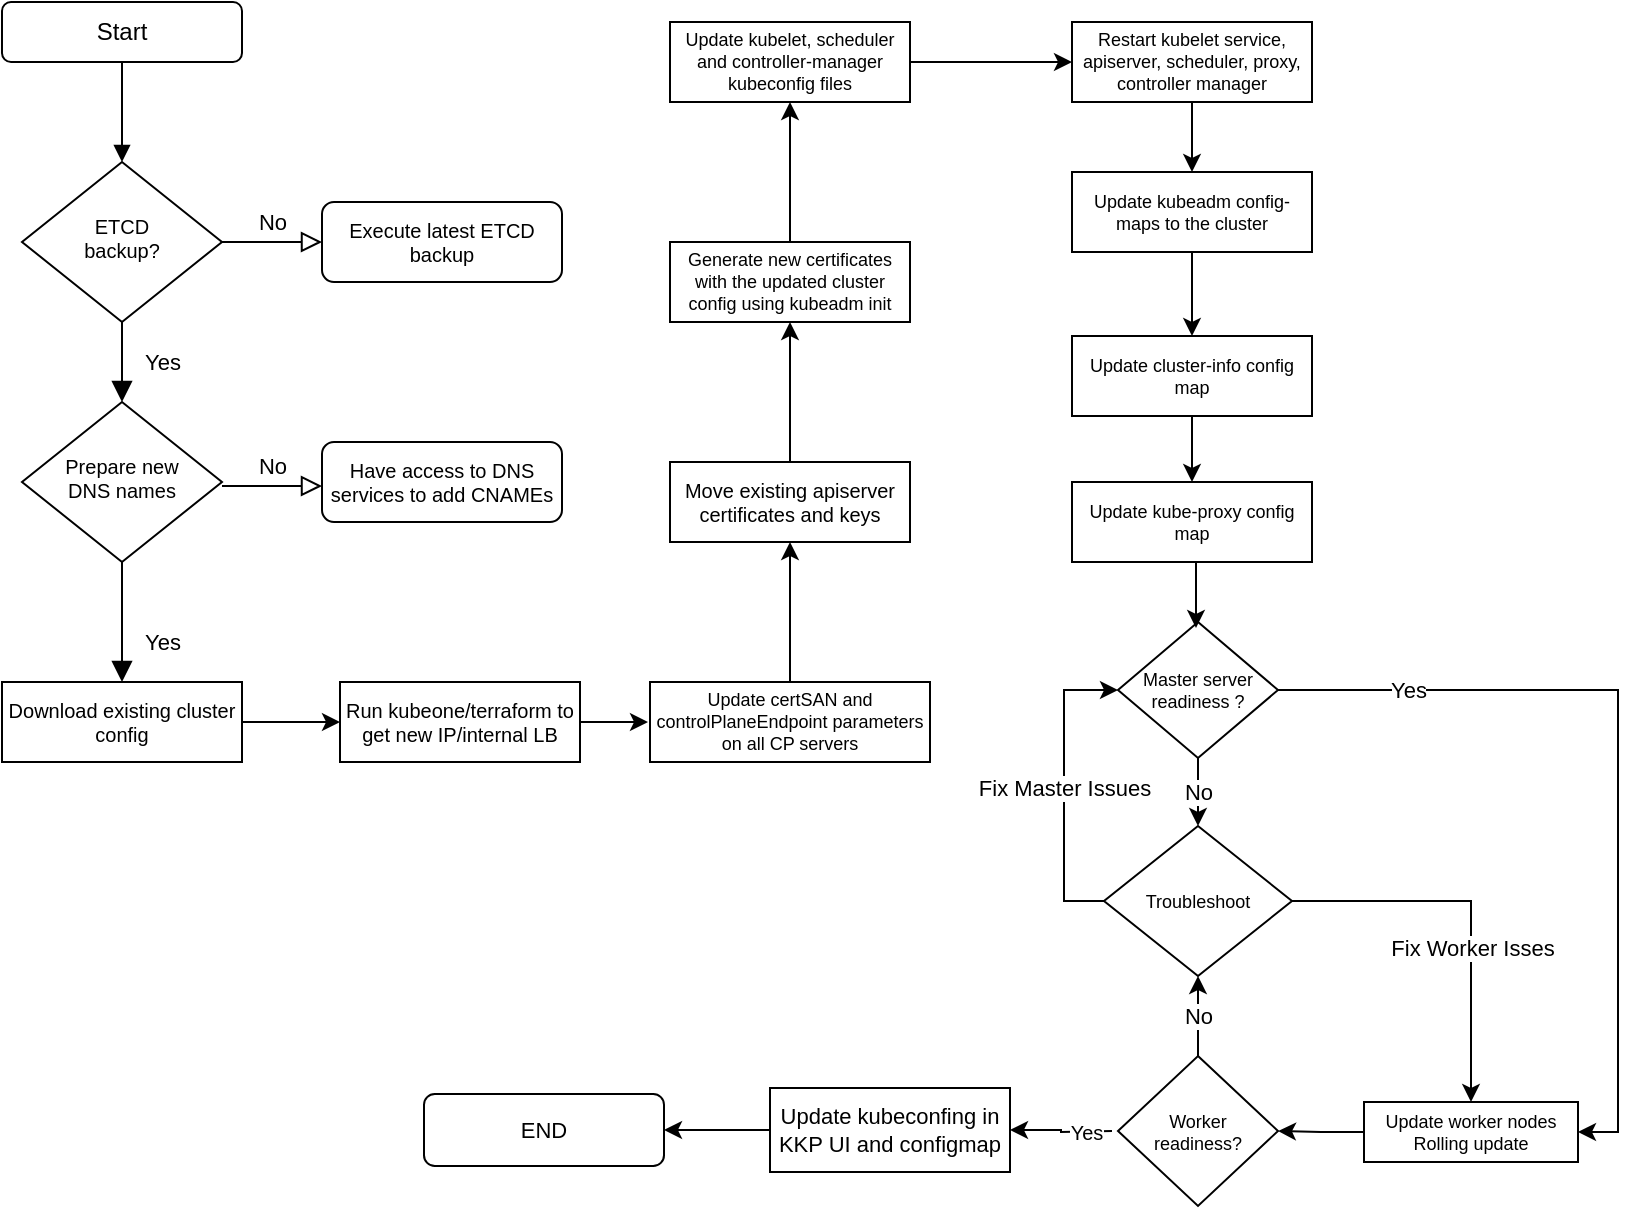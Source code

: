 <mxfile version="15.3.7" type="github">
  <diagram id="C5RBs43oDa-KdzZeNtuy" name="Page-1">
    <mxGraphModel dx="1043" dy="536" grid="1" gridSize="10" guides="1" tooltips="1" connect="1" arrows="1" fold="1" page="1" pageScale="1" pageWidth="827" pageHeight="1169" math="0" shadow="0">
      <root>
        <mxCell id="WIyWlLk6GJQsqaUBKTNV-0" />
        <mxCell id="WIyWlLk6GJQsqaUBKTNV-1" parent="WIyWlLk6GJQsqaUBKTNV-0" />
        <mxCell id="WIyWlLk6GJQsqaUBKTNV-2" value="" style="rounded=0;html=1;jettySize=auto;orthogonalLoop=1;fontSize=11;endArrow=block;endFill=1;strokeWidth=1;shadow=0;labelBackgroundColor=none;edgeStyle=orthogonalEdgeStyle;" parent="WIyWlLk6GJQsqaUBKTNV-1" source="WIyWlLk6GJQsqaUBKTNV-3" target="WIyWlLk6GJQsqaUBKTNV-6" edge="1">
          <mxGeometry relative="1" as="geometry" />
        </mxCell>
        <mxCell id="WIyWlLk6GJQsqaUBKTNV-3" value="Start" style="rounded=1;whiteSpace=wrap;html=1;fontSize=12;glass=0;strokeWidth=1;shadow=0;" parent="WIyWlLk6GJQsqaUBKTNV-1" vertex="1">
          <mxGeometry x="11" y="90" width="120" height="30" as="geometry" />
        </mxCell>
        <mxCell id="WIyWlLk6GJQsqaUBKTNV-4" value="Yes" style="rounded=0;html=1;jettySize=auto;orthogonalLoop=1;fontSize=11;endArrow=block;endFill=1;endSize=8;strokeWidth=1;shadow=0;labelBackgroundColor=none;edgeStyle=orthogonalEdgeStyle;" parent="WIyWlLk6GJQsqaUBKTNV-1" source="WIyWlLk6GJQsqaUBKTNV-6" target="WIyWlLk6GJQsqaUBKTNV-10" edge="1">
          <mxGeometry y="20" relative="1" as="geometry">
            <mxPoint as="offset" />
          </mxGeometry>
        </mxCell>
        <mxCell id="WIyWlLk6GJQsqaUBKTNV-5" value="No" style="edgeStyle=orthogonalEdgeStyle;rounded=0;html=1;jettySize=auto;orthogonalLoop=1;fontSize=11;endArrow=block;endFill=0;endSize=8;strokeWidth=1;shadow=0;labelBackgroundColor=none;" parent="WIyWlLk6GJQsqaUBKTNV-1" source="WIyWlLk6GJQsqaUBKTNV-6" target="WIyWlLk6GJQsqaUBKTNV-7" edge="1">
          <mxGeometry y="10" relative="1" as="geometry">
            <mxPoint as="offset" />
          </mxGeometry>
        </mxCell>
        <mxCell id="WIyWlLk6GJQsqaUBKTNV-6" value="ETCD&lt;br style=&quot;font-size: 10px;&quot;&gt;backup?" style="rhombus;whiteSpace=wrap;html=1;shadow=0;fontFamily=Helvetica;fontSize=10;align=center;strokeWidth=1;spacing=6;spacingTop=-4;" parent="WIyWlLk6GJQsqaUBKTNV-1" vertex="1">
          <mxGeometry x="21" y="170" width="100" height="80" as="geometry" />
        </mxCell>
        <mxCell id="WIyWlLk6GJQsqaUBKTNV-7" value="Execute latest ETCD backup" style="rounded=1;whiteSpace=wrap;html=1;fontSize=10;glass=0;strokeWidth=1;shadow=0;" parent="WIyWlLk6GJQsqaUBKTNV-1" vertex="1">
          <mxGeometry x="171" y="190" width="120" height="40" as="geometry" />
        </mxCell>
        <mxCell id="WIyWlLk6GJQsqaUBKTNV-8" value="Yes" style="rounded=0;html=1;jettySize=auto;orthogonalLoop=1;fontSize=11;endArrow=block;endFill=1;endSize=8;strokeWidth=1;shadow=0;labelBackgroundColor=none;edgeStyle=orthogonalEdgeStyle;" parent="WIyWlLk6GJQsqaUBKTNV-1" edge="1">
          <mxGeometry x="0.333" y="20" relative="1" as="geometry">
            <mxPoint as="offset" />
            <mxPoint x="71" y="370" as="sourcePoint" />
            <mxPoint x="71" y="430" as="targetPoint" />
          </mxGeometry>
        </mxCell>
        <mxCell id="WIyWlLk6GJQsqaUBKTNV-9" value="No" style="edgeStyle=orthogonalEdgeStyle;rounded=0;html=1;jettySize=auto;orthogonalLoop=1;fontSize=11;endArrow=block;endFill=0;endSize=8;strokeWidth=1;shadow=0;labelBackgroundColor=none;" parent="WIyWlLk6GJQsqaUBKTNV-1" edge="1">
          <mxGeometry y="10" relative="1" as="geometry">
            <mxPoint as="offset" />
            <mxPoint x="121.0" y="332" as="sourcePoint" />
            <mxPoint x="171.0" y="332" as="targetPoint" />
          </mxGeometry>
        </mxCell>
        <mxCell id="WIyWlLk6GJQsqaUBKTNV-10" value="Prepare new&lt;br&gt;DNS names" style="rhombus;whiteSpace=wrap;html=1;shadow=0;fontFamily=Helvetica;fontSize=10;align=center;strokeWidth=1;spacing=6;spacingTop=-4;" parent="WIyWlLk6GJQsqaUBKTNV-1" vertex="1">
          <mxGeometry x="21" y="290" width="100" height="80" as="geometry" />
        </mxCell>
        <mxCell id="WIyWlLk6GJQsqaUBKTNV-12" value="Have access to DNS services to add CNAMEs" style="rounded=1;whiteSpace=wrap;html=1;fontSize=10;glass=0;strokeWidth=1;shadow=0;" parent="WIyWlLk6GJQsqaUBKTNV-1" vertex="1">
          <mxGeometry x="171" y="310" width="120" height="40" as="geometry" />
        </mxCell>
        <mxCell id="U6LEyA8k8PqKwDKaekhr-16" value="" style="edgeStyle=orthogonalEdgeStyle;rounded=0;orthogonalLoop=1;jettySize=auto;html=1;fontSize=9;" parent="WIyWlLk6GJQsqaUBKTNV-1" source="U6LEyA8k8PqKwDKaekhr-0" target="U6LEyA8k8PqKwDKaekhr-15" edge="1">
          <mxGeometry relative="1" as="geometry" />
        </mxCell>
        <mxCell id="U6LEyA8k8PqKwDKaekhr-0" value="Download existing cluster config" style="rounded=0;whiteSpace=wrap;html=1;fontSize=10;" parent="WIyWlLk6GJQsqaUBKTNV-1" vertex="1">
          <mxGeometry x="11" y="430" width="120" height="40" as="geometry" />
        </mxCell>
        <mxCell id="U6LEyA8k8PqKwDKaekhr-10" value="" style="edgeStyle=orthogonalEdgeStyle;rounded=0;orthogonalLoop=1;jettySize=auto;html=1;fontSize=10;" parent="WIyWlLk6GJQsqaUBKTNV-1" source="U6LEyA8k8PqKwDKaekhr-7" target="U6LEyA8k8PqKwDKaekhr-9" edge="1">
          <mxGeometry relative="1" as="geometry" />
        </mxCell>
        <mxCell id="U6LEyA8k8PqKwDKaekhr-7" value="Update certSAN and controlPlaneEndpoint parameters on all CP servers" style="rounded=0;whiteSpace=wrap;html=1;fontSize=9;" parent="WIyWlLk6GJQsqaUBKTNV-1" vertex="1">
          <mxGeometry x="335" y="430" width="140" height="40" as="geometry" />
        </mxCell>
        <mxCell id="U6LEyA8k8PqKwDKaekhr-12" value="" style="edgeStyle=orthogonalEdgeStyle;rounded=0;orthogonalLoop=1;jettySize=auto;html=1;fontSize=10;" parent="WIyWlLk6GJQsqaUBKTNV-1" source="U6LEyA8k8PqKwDKaekhr-9" target="U6LEyA8k8PqKwDKaekhr-11" edge="1">
          <mxGeometry relative="1" as="geometry" />
        </mxCell>
        <mxCell id="U6LEyA8k8PqKwDKaekhr-9" value="Move existing apiserver certificates and keys" style="whiteSpace=wrap;html=1;rounded=0;fontSize=10;" parent="WIyWlLk6GJQsqaUBKTNV-1" vertex="1">
          <mxGeometry x="345" y="320" width="120" height="40" as="geometry" />
        </mxCell>
        <mxCell id="U6LEyA8k8PqKwDKaekhr-14" value="" style="edgeStyle=orthogonalEdgeStyle;rounded=0;orthogonalLoop=1;jettySize=auto;html=1;fontSize=9;" parent="WIyWlLk6GJQsqaUBKTNV-1" source="U6LEyA8k8PqKwDKaekhr-11" target="U6LEyA8k8PqKwDKaekhr-13" edge="1">
          <mxGeometry relative="1" as="geometry" />
        </mxCell>
        <mxCell id="U6LEyA8k8PqKwDKaekhr-11" value="Generate new certificates with the updated cluster config using kubeadm init" style="whiteSpace=wrap;html=1;rounded=0;fontSize=9;" parent="WIyWlLk6GJQsqaUBKTNV-1" vertex="1">
          <mxGeometry x="345" y="210" width="120" height="40" as="geometry" />
        </mxCell>
        <mxCell id="U6LEyA8k8PqKwDKaekhr-19" value="" style="edgeStyle=orthogonalEdgeStyle;rounded=0;orthogonalLoop=1;jettySize=auto;html=1;fontSize=10;" parent="WIyWlLk6GJQsqaUBKTNV-1" source="U6LEyA8k8PqKwDKaekhr-13" target="U6LEyA8k8PqKwDKaekhr-18" edge="1">
          <mxGeometry relative="1" as="geometry" />
        </mxCell>
        <mxCell id="U6LEyA8k8PqKwDKaekhr-13" value="&lt;div&gt;Update kubelet, scheduler and controller-manager kubeconfig files&lt;/div&gt;" style="whiteSpace=wrap;html=1;rounded=0;fontSize=9;" parent="WIyWlLk6GJQsqaUBKTNV-1" vertex="1">
          <mxGeometry x="345" y="100" width="120" height="40" as="geometry" />
        </mxCell>
        <mxCell id="U6LEyA8k8PqKwDKaekhr-17" style="edgeStyle=orthogonalEdgeStyle;rounded=0;orthogonalLoop=1;jettySize=auto;html=1;exitX=1;exitY=0.5;exitDx=0;exitDy=0;fontSize=9;" parent="WIyWlLk6GJQsqaUBKTNV-1" edge="1">
          <mxGeometry relative="1" as="geometry">
            <mxPoint x="334" y="450" as="targetPoint" />
            <mxPoint x="295" y="450" as="sourcePoint" />
          </mxGeometry>
        </mxCell>
        <mxCell id="U6LEyA8k8PqKwDKaekhr-15" value="Run kubeone/terraform to get new IP/internal LB" style="whiteSpace=wrap;html=1;rounded=0;fontSize=10;" parent="WIyWlLk6GJQsqaUBKTNV-1" vertex="1">
          <mxGeometry x="180" y="430" width="120" height="40" as="geometry" />
        </mxCell>
        <mxCell id="U6LEyA8k8PqKwDKaekhr-21" value="" style="edgeStyle=orthogonalEdgeStyle;rounded=0;orthogonalLoop=1;jettySize=auto;html=1;fontSize=10;" parent="WIyWlLk6GJQsqaUBKTNV-1" source="U6LEyA8k8PqKwDKaekhr-18" target="U6LEyA8k8PqKwDKaekhr-20" edge="1">
          <mxGeometry relative="1" as="geometry" />
        </mxCell>
        <mxCell id="U6LEyA8k8PqKwDKaekhr-18" value="Restart kubelet service, apiserver, scheduler, proxy, controller manager" style="whiteSpace=wrap;html=1;rounded=0;fontSize=9;" parent="WIyWlLk6GJQsqaUBKTNV-1" vertex="1">
          <mxGeometry x="546" y="100" width="120" height="40" as="geometry" />
        </mxCell>
        <mxCell id="U6LEyA8k8PqKwDKaekhr-23" value="" style="edgeStyle=orthogonalEdgeStyle;rounded=0;orthogonalLoop=1;jettySize=auto;html=1;fontSize=10;" parent="WIyWlLk6GJQsqaUBKTNV-1" source="U6LEyA8k8PqKwDKaekhr-20" target="U6LEyA8k8PqKwDKaekhr-22" edge="1">
          <mxGeometry relative="1" as="geometry" />
        </mxCell>
        <mxCell id="U6LEyA8k8PqKwDKaekhr-20" value="Update kubeadm config-maps to the cluster" style="whiteSpace=wrap;html=1;rounded=0;fontSize=9;" parent="WIyWlLk6GJQsqaUBKTNV-1" vertex="1">
          <mxGeometry x="546" y="175" width="120" height="40" as="geometry" />
        </mxCell>
        <mxCell id="U6LEyA8k8PqKwDKaekhr-25" value="" style="edgeStyle=orthogonalEdgeStyle;rounded=0;orthogonalLoop=1;jettySize=auto;html=1;fontSize=10;" parent="WIyWlLk6GJQsqaUBKTNV-1" source="U6LEyA8k8PqKwDKaekhr-22" edge="1">
          <mxGeometry relative="1" as="geometry">
            <mxPoint x="606" y="330" as="targetPoint" />
          </mxGeometry>
        </mxCell>
        <mxCell id="U6LEyA8k8PqKwDKaekhr-22" value="Update cluster-info config map" style="whiteSpace=wrap;html=1;rounded=0;fontSize=9;" parent="WIyWlLk6GJQsqaUBKTNV-1" vertex="1">
          <mxGeometry x="546" y="257" width="120" height="40" as="geometry" />
        </mxCell>
        <mxCell id="6" value="Yes" style="edgeStyle=orthogonalEdgeStyle;rounded=0;orthogonalLoop=1;jettySize=auto;html=1;entryX=1;entryY=0.5;entryDx=0;entryDy=0;" parent="WIyWlLk6GJQsqaUBKTNV-1" source="U6LEyA8k8PqKwDKaekhr-24" target="U6LEyA8k8PqKwDKaekhr-26" edge="1">
          <mxGeometry x="-0.683" relative="1" as="geometry">
            <mxPoint x="729" y="434" as="targetPoint" />
            <mxPoint as="offset" />
          </mxGeometry>
        </mxCell>
        <mxCell id="10" value="No" style="edgeStyle=orthogonalEdgeStyle;rounded=0;orthogonalLoop=1;jettySize=auto;html=1;exitX=0.5;exitY=1;exitDx=0;exitDy=0;entryX=0.5;entryY=0;entryDx=0;entryDy=0;" parent="WIyWlLk6GJQsqaUBKTNV-1" source="U6LEyA8k8PqKwDKaekhr-24" target="0" edge="1">
          <mxGeometry relative="1" as="geometry" />
        </mxCell>
        <mxCell id="U6LEyA8k8PqKwDKaekhr-24" value="Master server readiness ?" style="rhombus;whiteSpace=wrap;html=1;rounded=0;fontSize=9;" parent="WIyWlLk6GJQsqaUBKTNV-1" vertex="1">
          <mxGeometry x="569" y="400" width="80" height="68" as="geometry" />
        </mxCell>
        <mxCell id="9" style="edgeStyle=orthogonalEdgeStyle;rounded=0;orthogonalLoop=1;jettySize=auto;html=1;exitX=0;exitY=0.5;exitDx=0;exitDy=0;entryX=1;entryY=0.5;entryDx=0;entryDy=0;" parent="WIyWlLk6GJQsqaUBKTNV-1" source="U6LEyA8k8PqKwDKaekhr-26" target="U6LEyA8k8PqKwDKaekhr-29" edge="1">
          <mxGeometry relative="1" as="geometry" />
        </mxCell>
        <mxCell id="U6LEyA8k8PqKwDKaekhr-26" value="Update worker nodes&lt;br&gt;Rolling update" style="whiteSpace=wrap;html=1;rounded=0;fontSize=9;" parent="WIyWlLk6GJQsqaUBKTNV-1" vertex="1">
          <mxGeometry x="692" y="640" width="107" height="30" as="geometry" />
        </mxCell>
        <mxCell id="U6LEyA8k8PqKwDKaekhr-35" value="Yes" style="edgeStyle=orthogonalEdgeStyle;rounded=0;orthogonalLoop=1;jettySize=auto;html=1;entryX=1;entryY=0.5;entryDx=0;entryDy=0;fontSize=10;" parent="WIyWlLk6GJQsqaUBKTNV-1" target="U6LEyA8k8PqKwDKaekhr-45" edge="1">
          <mxGeometry x="-0.027" y="-12" relative="1" as="geometry">
            <mxPoint x="566" y="654.5" as="sourcePoint" />
            <mxPoint x="455" y="654.5" as="targetPoint" />
            <mxPoint as="offset" />
          </mxGeometry>
        </mxCell>
        <mxCell id="4" value="No" style="edgeStyle=orthogonalEdgeStyle;rounded=0;orthogonalLoop=1;jettySize=auto;html=1;" parent="WIyWlLk6GJQsqaUBKTNV-1" source="U6LEyA8k8PqKwDKaekhr-29" target="0" edge="1">
          <mxGeometry relative="1" as="geometry" />
        </mxCell>
        <mxCell id="U6LEyA8k8PqKwDKaekhr-29" value="Worker&lt;br&gt;readiness?" style="rhombus;whiteSpace=wrap;html=1;rounded=0;fontSize=9;" parent="WIyWlLk6GJQsqaUBKTNV-1" vertex="1">
          <mxGeometry x="569" y="617" width="80" height="75" as="geometry" />
        </mxCell>
        <mxCell id="U6LEyA8k8PqKwDKaekhr-34" value="END" style="rounded=1;whiteSpace=wrap;html=1;fontSize=11;glass=0;strokeWidth=1;shadow=0;" parent="WIyWlLk6GJQsqaUBKTNV-1" vertex="1">
          <mxGeometry x="222" y="636" width="120" height="36" as="geometry" />
        </mxCell>
        <mxCell id="U6LEyA8k8PqKwDKaekhr-41" value="Update kube-proxy config map" style="whiteSpace=wrap;html=1;rounded=0;fontSize=9;" parent="WIyWlLk6GJQsqaUBKTNV-1" vertex="1">
          <mxGeometry x="546" y="330" width="120" height="40" as="geometry" />
        </mxCell>
        <mxCell id="7" value="Fix Master Issues" style="edgeStyle=orthogonalEdgeStyle;rounded=0;orthogonalLoop=1;jettySize=auto;html=1;exitX=0;exitY=0.5;exitDx=0;exitDy=0;entryX=0;entryY=0.5;entryDx=0;entryDy=0;" parent="WIyWlLk6GJQsqaUBKTNV-1" source="0" target="U6LEyA8k8PqKwDKaekhr-24" edge="1">
          <mxGeometry relative="1" as="geometry" />
        </mxCell>
        <mxCell id="8" value="Fix Worker Isses" style="edgeStyle=orthogonalEdgeStyle;rounded=0;orthogonalLoop=1;jettySize=auto;html=1;exitX=1;exitY=0.5;exitDx=0;exitDy=0;entryX=0.5;entryY=0;entryDx=0;entryDy=0;" parent="WIyWlLk6GJQsqaUBKTNV-1" source="0" target="U6LEyA8k8PqKwDKaekhr-26" edge="1">
          <mxGeometry x="0.185" relative="1" as="geometry">
            <mxPoint x="732" y="630" as="targetPoint" />
            <mxPoint as="offset" />
          </mxGeometry>
        </mxCell>
        <mxCell id="0" value="Troubleshoot" style="rhombus;whiteSpace=wrap;html=1;rounded=0;fontSize=9;" parent="WIyWlLk6GJQsqaUBKTNV-1" vertex="1">
          <mxGeometry x="562" y="502" width="94" height="75" as="geometry" />
        </mxCell>
        <mxCell id="U6LEyA8k8PqKwDKaekhr-43" value="" style="edgeStyle=orthogonalEdgeStyle;rounded=0;orthogonalLoop=1;jettySize=auto;html=1;fontSize=10;" parent="WIyWlLk6GJQsqaUBKTNV-1" edge="1">
          <mxGeometry relative="1" as="geometry">
            <mxPoint x="608" y="370" as="sourcePoint" />
            <mxPoint x="608" y="403" as="targetPoint" />
          </mxGeometry>
        </mxCell>
        <mxCell id="U6LEyA8k8PqKwDKaekhr-46" style="edgeStyle=orthogonalEdgeStyle;rounded=0;orthogonalLoop=1;jettySize=auto;html=1;entryX=1;entryY=0.5;entryDx=0;entryDy=0;fontSize=11;" parent="WIyWlLk6GJQsqaUBKTNV-1" source="U6LEyA8k8PqKwDKaekhr-45" target="U6LEyA8k8PqKwDKaekhr-34" edge="1">
          <mxGeometry relative="1" as="geometry" />
        </mxCell>
        <mxCell id="U6LEyA8k8PqKwDKaekhr-45" value="Update kubeconfing in KKP UI and configmap" style="rounded=0;whiteSpace=wrap;html=1;fontSize=11;" parent="WIyWlLk6GJQsqaUBKTNV-1" vertex="1">
          <mxGeometry x="395" y="633" width="120" height="42" as="geometry" />
        </mxCell>
      </root>
    </mxGraphModel>
  </diagram>
</mxfile>
